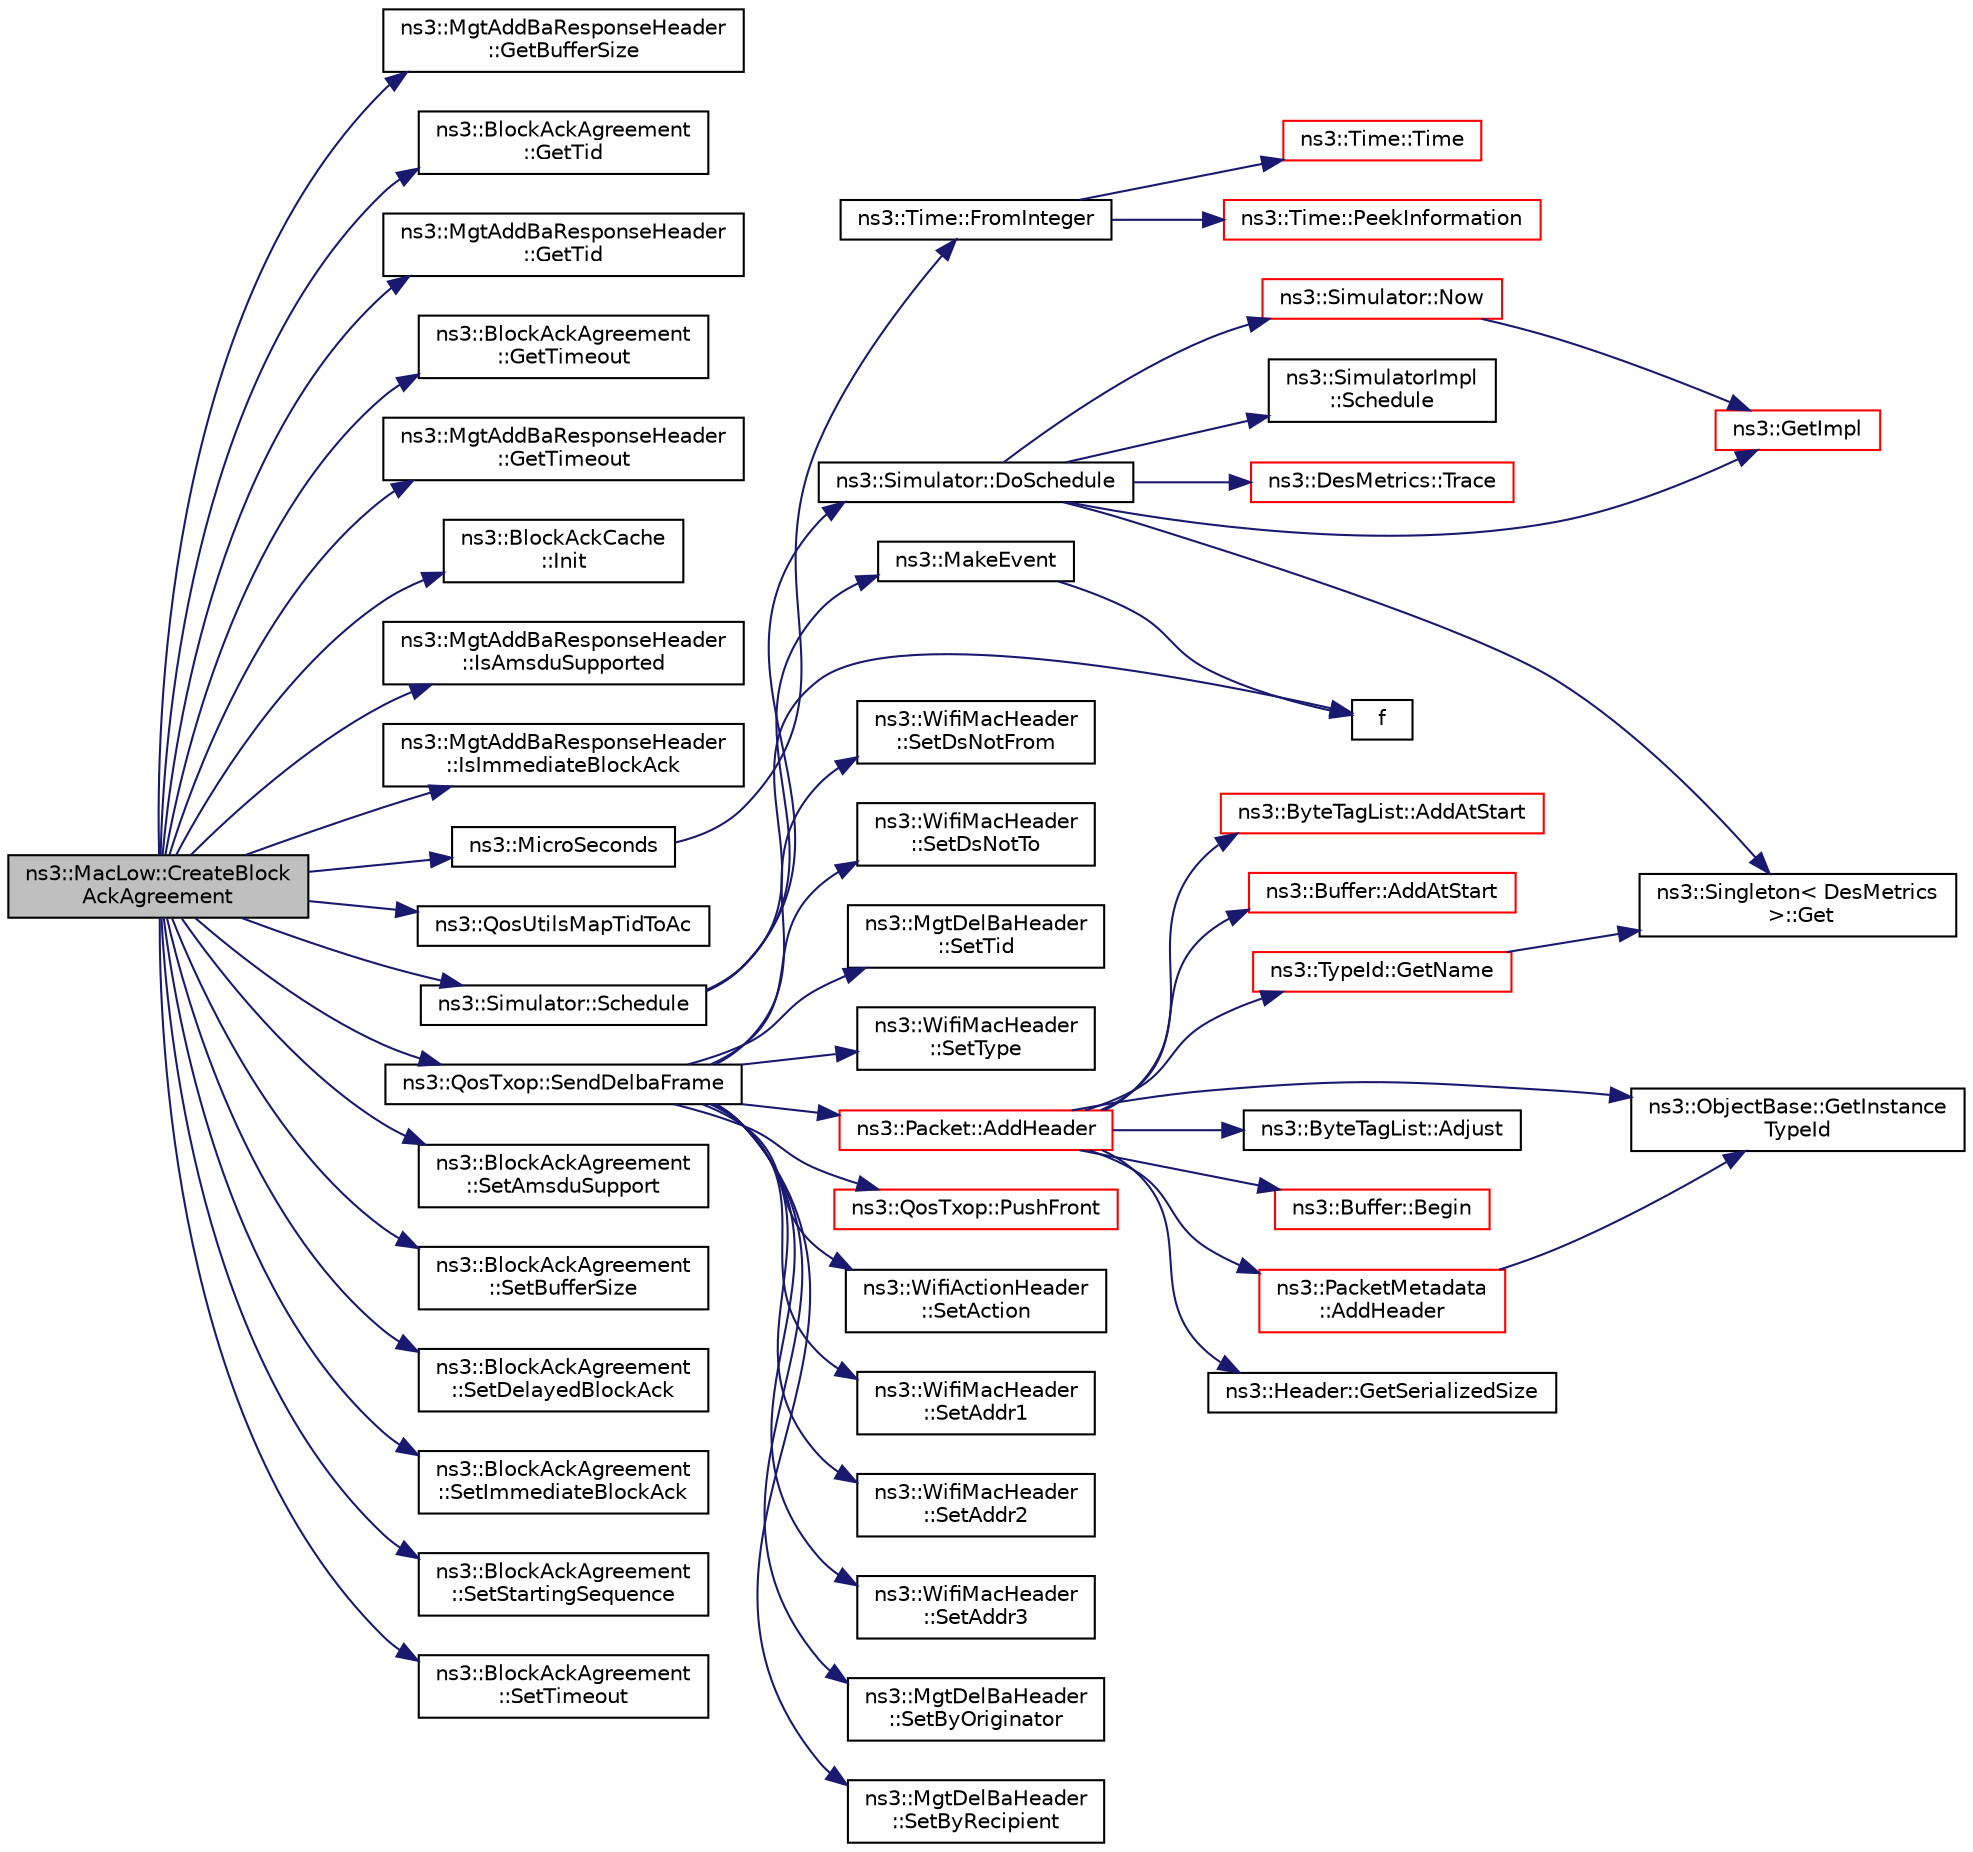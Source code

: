 digraph "ns3::MacLow::CreateBlockAckAgreement"
{
 // LATEX_PDF_SIZE
  edge [fontname="Helvetica",fontsize="10",labelfontname="Helvetica",labelfontsize="10"];
  node [fontname="Helvetica",fontsize="10",shape=record];
  rankdir="LR";
  Node1 [label="ns3::MacLow::CreateBlock\lAckAgreement",height=0.2,width=0.4,color="black", fillcolor="grey75", style="filled", fontcolor="black",tooltip=" "];
  Node1 -> Node2 [color="midnightblue",fontsize="10",style="solid",fontname="Helvetica"];
  Node2 [label="ns3::MgtAddBaResponseHeader\l::GetBufferSize",height=0.2,width=0.4,color="black", fillcolor="white", style="filled",URL="$classns3_1_1_mgt_add_ba_response_header.html#a486d93958d3e9c512fbcd84b78923b34",tooltip="Return the buffer size."];
  Node1 -> Node3 [color="midnightblue",fontsize="10",style="solid",fontname="Helvetica"];
  Node3 [label="ns3::BlockAckAgreement\l::GetTid",height=0.2,width=0.4,color="black", fillcolor="white", style="filled",URL="$classns3_1_1_block_ack_agreement.html#a92cf01f31ffd2a7dadb2c46e94ee6f2c",tooltip="Return the Traffic ID (TID)."];
  Node1 -> Node4 [color="midnightblue",fontsize="10",style="solid",fontname="Helvetica"];
  Node4 [label="ns3::MgtAddBaResponseHeader\l::GetTid",height=0.2,width=0.4,color="black", fillcolor="white", style="filled",URL="$classns3_1_1_mgt_add_ba_response_header.html#ac6a22733d007a7f6d46b7d247d72999a",tooltip="Return the Traffic ID (TID)."];
  Node1 -> Node5 [color="midnightblue",fontsize="10",style="solid",fontname="Helvetica"];
  Node5 [label="ns3::BlockAckAgreement\l::GetTimeout",height=0.2,width=0.4,color="black", fillcolor="white", style="filled",URL="$classns3_1_1_block_ack_agreement.html#a3bb6c5de52f721d50b59d9299094f85c",tooltip="Return the timeout."];
  Node1 -> Node6 [color="midnightblue",fontsize="10",style="solid",fontname="Helvetica"];
  Node6 [label="ns3::MgtAddBaResponseHeader\l::GetTimeout",height=0.2,width=0.4,color="black", fillcolor="white", style="filled",URL="$classns3_1_1_mgt_add_ba_response_header.html#a6ab3150c36814d89f363c5f0f5dff219",tooltip="Return the timeout."];
  Node1 -> Node7 [color="midnightblue",fontsize="10",style="solid",fontname="Helvetica"];
  Node7 [label="ns3::BlockAckCache\l::Init",height=0.2,width=0.4,color="black", fillcolor="white", style="filled",URL="$classns3_1_1_block_ack_cache.html#a38bbf9991bacc70374daf9b9f59731e1",tooltip="Initialization function."];
  Node1 -> Node8 [color="midnightblue",fontsize="10",style="solid",fontname="Helvetica"];
  Node8 [label="ns3::MgtAddBaResponseHeader\l::IsAmsduSupported",height=0.2,width=0.4,color="black", fillcolor="white", style="filled",URL="$classns3_1_1_mgt_add_ba_response_header.html#a39ae5439848b0eceb4e5635664921257",tooltip="Return whether A-MSDU capability is supported."];
  Node1 -> Node9 [color="midnightblue",fontsize="10",style="solid",fontname="Helvetica"];
  Node9 [label="ns3::MgtAddBaResponseHeader\l::IsImmediateBlockAck",height=0.2,width=0.4,color="black", fillcolor="white", style="filled",URL="$classns3_1_1_mgt_add_ba_response_header.html#a37240968bb2f2856d72d691dd1b74809",tooltip="Return whether the Block Ack policy is immediate Block Ack."];
  Node1 -> Node10 [color="midnightblue",fontsize="10",style="solid",fontname="Helvetica"];
  Node10 [label="ns3::MicroSeconds",height=0.2,width=0.4,color="black", fillcolor="white", style="filled",URL="$group__timecivil.html#ga17465a639c8d1464e76538afdd78a9f0",tooltip="Construct a Time in the indicated unit."];
  Node10 -> Node11 [color="midnightblue",fontsize="10",style="solid",fontname="Helvetica"];
  Node11 [label="ns3::Time::FromInteger",height=0.2,width=0.4,color="black", fillcolor="white", style="filled",URL="$classns3_1_1_time.html#a3e742c67b2764e75ff95f9b754d43fe9",tooltip="Create a Time equal to value in unit unit."];
  Node11 -> Node12 [color="midnightblue",fontsize="10",style="solid",fontname="Helvetica"];
  Node12 [label="ns3::Time::Time",height=0.2,width=0.4,color="red", fillcolor="white", style="filled",URL="$classns3_1_1_time.html#a8a39dc1b8cbbd7fe6d940e492d1b925e",tooltip="Default constructor, with value 0."];
  Node11 -> Node15 [color="midnightblue",fontsize="10",style="solid",fontname="Helvetica"];
  Node15 [label="ns3::Time::PeekInformation",height=0.2,width=0.4,color="red", fillcolor="white", style="filled",URL="$classns3_1_1_time.html#a0b023c55c20582aa7c1781aacf128034",tooltip="Get the Information record for timeUnit for the current Resolution."];
  Node1 -> Node20 [color="midnightblue",fontsize="10",style="solid",fontname="Helvetica"];
  Node20 [label="ns3::QosUtilsMapTidToAc",height=0.2,width=0.4,color="black", fillcolor="white", style="filled",URL="$group__wifi.html#ga4e36efcff6dd83eaee42e1af0de43d48",tooltip="Maps TID (Traffic ID) to Access classes."];
  Node1 -> Node21 [color="midnightblue",fontsize="10",style="solid",fontname="Helvetica"];
  Node21 [label="ns3::Simulator::Schedule",height=0.2,width=0.4,color="black", fillcolor="white", style="filled",URL="$classns3_1_1_simulator.html#a3da7d28335c8ac0e3e86781f766df241",tooltip="Schedule an event to expire after delay."];
  Node21 -> Node22 [color="midnightblue",fontsize="10",style="solid",fontname="Helvetica"];
  Node22 [label="ns3::Simulator::DoSchedule",height=0.2,width=0.4,color="black", fillcolor="white", style="filled",URL="$classns3_1_1_simulator.html#a47af23973938819bdc89cb2807e09ed5",tooltip="Implementation of the various Schedule methods."];
  Node22 -> Node23 [color="midnightblue",fontsize="10",style="solid",fontname="Helvetica"];
  Node23 [label="ns3::Singleton\< DesMetrics\l \>::Get",height=0.2,width=0.4,color="black", fillcolor="white", style="filled",URL="$classns3_1_1_singleton.html#a80a2cd3c25a27ea72add7a9f7a141ffa",tooltip="Get a pointer to the singleton instance."];
  Node22 -> Node24 [color="midnightblue",fontsize="10",style="solid",fontname="Helvetica"];
  Node24 [label="ns3::GetImpl",height=0.2,width=0.4,color="red", fillcolor="white", style="filled",URL="$group__simulator.html#ga42eb4eddad41528d4d99794a3dae3fd0",tooltip="Get the SimulatorImpl singleton."];
  Node22 -> Node60 [color="midnightblue",fontsize="10",style="solid",fontname="Helvetica"];
  Node60 [label="ns3::Simulator::Now",height=0.2,width=0.4,color="red", fillcolor="white", style="filled",URL="$classns3_1_1_simulator.html#ac3178fa975b419f7875e7105be122800",tooltip="Return the current simulation virtual time."];
  Node60 -> Node24 [color="midnightblue",fontsize="10",style="solid",fontname="Helvetica"];
  Node22 -> Node74 [color="midnightblue",fontsize="10",style="solid",fontname="Helvetica"];
  Node74 [label="ns3::SimulatorImpl\l::Schedule",height=0.2,width=0.4,color="black", fillcolor="white", style="filled",URL="$classns3_1_1_simulator_impl.html#a24eac97ca7dc0e64162e3596064cfb5c",tooltip="Schedule a future event execution (in the same context)."];
  Node22 -> Node75 [color="midnightblue",fontsize="10",style="solid",fontname="Helvetica"];
  Node75 [label="ns3::DesMetrics::Trace",height=0.2,width=0.4,color="red", fillcolor="white", style="filled",URL="$classns3_1_1_des_metrics.html#ab7c6c097412d0398affbc9f8d2643160",tooltip="Trace an event to self at the time it is scheduled."];
  Node21 -> Node82 [color="midnightblue",fontsize="10",style="solid",fontname="Helvetica"];
  Node82 [label="f",height=0.2,width=0.4,color="black", fillcolor="white", style="filled",URL="$80211b_8c.html#ae7ffc1a8f84fa47a0812b2f2b9627132",tooltip=" "];
  Node21 -> Node83 [color="midnightblue",fontsize="10",style="solid",fontname="Helvetica"];
  Node83 [label="ns3::MakeEvent",height=0.2,width=0.4,color="black", fillcolor="white", style="filled",URL="$group__makeeventfnptr.html#ga289a28a2497c18a9bd299e5e2014094b",tooltip="Make an EventImpl from a function pointer taking varying numbers of arguments."];
  Node83 -> Node82 [color="midnightblue",fontsize="10",style="solid",fontname="Helvetica"];
  Node1 -> Node84 [color="midnightblue",fontsize="10",style="solid",fontname="Helvetica"];
  Node84 [label="ns3::QosTxop::SendDelbaFrame",height=0.2,width=0.4,color="black", fillcolor="white", style="filled",URL="$classns3_1_1_qos_txop.html#aa05a8b97a1b5f7bb4589ad12ac2c08c5",tooltip="Sends DELBA frame to cancel a block ack agreement with STA addressed by addr for TID tid."];
  Node84 -> Node85 [color="midnightblue",fontsize="10",style="solid",fontname="Helvetica"];
  Node85 [label="ns3::Packet::AddHeader",height=0.2,width=0.4,color="red", fillcolor="white", style="filled",URL="$classns3_1_1_packet.html#a465108c595a0bc592095cbcab1832ed8",tooltip="Add header to this packet."];
  Node85 -> Node86 [color="midnightblue",fontsize="10",style="solid",fontname="Helvetica"];
  Node86 [label="ns3::ByteTagList::AddAtStart",height=0.2,width=0.4,color="red", fillcolor="white", style="filled",URL="$classns3_1_1_byte_tag_list.html#acb4563fbe4299c55af41ba7a166b71d5",tooltip="Make sure that all offsets are bigger than prependOffset which represents the location where new byte..."];
  Node85 -> Node92 [color="midnightblue",fontsize="10",style="solid",fontname="Helvetica"];
  Node92 [label="ns3::Buffer::AddAtStart",height=0.2,width=0.4,color="red", fillcolor="white", style="filled",URL="$classns3_1_1_buffer.html#a8abd8164c3671d3dadc98fc66fade7b1",tooltip=" "];
  Node85 -> Node102 [color="midnightblue",fontsize="10",style="solid",fontname="Helvetica"];
  Node102 [label="ns3::PacketMetadata\l::AddHeader",height=0.2,width=0.4,color="red", fillcolor="white", style="filled",URL="$classns3_1_1_packet_metadata.html#abdce736c4c5f647242f0808c0d2f9249",tooltip="Add an header."];
  Node102 -> Node37 [color="midnightblue",fontsize="10",style="solid",fontname="Helvetica"];
  Node37 [label="ns3::ObjectBase::GetInstance\lTypeId",height=0.2,width=0.4,color="black", fillcolor="white", style="filled",URL="$classns3_1_1_object_base.html#abe5b43a6f5b99a92a4c3122db31f06fb",tooltip="Get the most derived TypeId for this Object."];
  Node85 -> Node120 [color="midnightblue",fontsize="10",style="solid",fontname="Helvetica"];
  Node120 [label="ns3::ByteTagList::Adjust",height=0.2,width=0.4,color="black", fillcolor="white", style="filled",URL="$classns3_1_1_byte_tag_list.html#a1fec06d7e6daaf8039cf2a148e4090f2",tooltip="Adjust the offsets stored internally by the adjustment delta."];
  Node85 -> Node121 [color="midnightblue",fontsize="10",style="solid",fontname="Helvetica"];
  Node121 [label="ns3::Buffer::Begin",height=0.2,width=0.4,color="red", fillcolor="white", style="filled",URL="$classns3_1_1_buffer.html#acb977a0179de9abe4e295ce22023b4ca",tooltip=" "];
  Node85 -> Node37 [color="midnightblue",fontsize="10",style="solid",fontname="Helvetica"];
  Node85 -> Node33 [color="midnightblue",fontsize="10",style="solid",fontname="Helvetica"];
  Node33 [label="ns3::TypeId::GetName",height=0.2,width=0.4,color="red", fillcolor="white", style="filled",URL="$classns3_1_1_type_id.html#abc4965475a579c2afdc668d7a7d58374",tooltip="Get the name."];
  Node33 -> Node23 [color="midnightblue",fontsize="10",style="solid",fontname="Helvetica"];
  Node85 -> Node122 [color="midnightblue",fontsize="10",style="solid",fontname="Helvetica"];
  Node122 [label="ns3::Header::GetSerializedSize",height=0.2,width=0.4,color="black", fillcolor="white", style="filled",URL="$classns3_1_1_header.html#a6ef0497eabc1b1fb0ad42738eb73f934",tooltip=" "];
  Node84 -> Node124 [color="midnightblue",fontsize="10",style="solid",fontname="Helvetica"];
  Node124 [label="ns3::QosTxop::PushFront",height=0.2,width=0.4,color="red", fillcolor="white", style="filled",URL="$classns3_1_1_qos_txop.html#a9fc6dae18ae52d714c301e586afa1220",tooltip=" "];
  Node84 -> Node247 [color="midnightblue",fontsize="10",style="solid",fontname="Helvetica"];
  Node247 [label="ns3::WifiActionHeader\l::SetAction",height=0.2,width=0.4,color="black", fillcolor="white", style="filled",URL="$classns3_1_1_wifi_action_header.html#ab904b1e476e1dd0e0426c84c5970a2eb",tooltip="Set action for this Action header."];
  Node84 -> Node248 [color="midnightblue",fontsize="10",style="solid",fontname="Helvetica"];
  Node248 [label="ns3::WifiMacHeader\l::SetAddr1",height=0.2,width=0.4,color="black", fillcolor="white", style="filled",URL="$classns3_1_1_wifi_mac_header.html#a6478a02b80d5c01657714c5c7a0ae1cb",tooltip="Fill the Address 1 field with the given address."];
  Node84 -> Node249 [color="midnightblue",fontsize="10",style="solid",fontname="Helvetica"];
  Node249 [label="ns3::WifiMacHeader\l::SetAddr2",height=0.2,width=0.4,color="black", fillcolor="white", style="filled",URL="$classns3_1_1_wifi_mac_header.html#ab6a0efdc43d39b5da5d17eae9665271d",tooltip="Fill the Address 2 field with the given address."];
  Node84 -> Node250 [color="midnightblue",fontsize="10",style="solid",fontname="Helvetica"];
  Node250 [label="ns3::WifiMacHeader\l::SetAddr3",height=0.2,width=0.4,color="black", fillcolor="white", style="filled",URL="$classns3_1_1_wifi_mac_header.html#ace2fd1624db247bd42cbe9182996bb0e",tooltip="Fill the Address 3 field with the given address."];
  Node84 -> Node251 [color="midnightblue",fontsize="10",style="solid",fontname="Helvetica"];
  Node251 [label="ns3::MgtDelBaHeader\l::SetByOriginator",height=0.2,width=0.4,color="black", fillcolor="white", style="filled",URL="$classns3_1_1_mgt_del_ba_header.html#a57adafa240048133ccf436c521f8d04d",tooltip="Set the initiator bit in the DELBA."];
  Node84 -> Node252 [color="midnightblue",fontsize="10",style="solid",fontname="Helvetica"];
  Node252 [label="ns3::MgtDelBaHeader\l::SetByRecipient",height=0.2,width=0.4,color="black", fillcolor="white", style="filled",URL="$classns3_1_1_mgt_del_ba_header.html#aa8135aee62ccc1cab7c9a6e881fa7c41",tooltip="Un-set the initiator bit in the DELBA."];
  Node84 -> Node253 [color="midnightblue",fontsize="10",style="solid",fontname="Helvetica"];
  Node253 [label="ns3::WifiMacHeader\l::SetDsNotFrom",height=0.2,width=0.4,color="black", fillcolor="white", style="filled",URL="$classns3_1_1_wifi_mac_header.html#a02edeb349da4aacc6b376fcf76ff99cc",tooltip="Un-set the From DS bit in the Frame Control field."];
  Node84 -> Node254 [color="midnightblue",fontsize="10",style="solid",fontname="Helvetica"];
  Node254 [label="ns3::WifiMacHeader\l::SetDsNotTo",height=0.2,width=0.4,color="black", fillcolor="white", style="filled",URL="$classns3_1_1_wifi_mac_header.html#a977cd5a09062bfc3660a23acdebd75ec",tooltip="Un-set the To DS bit in the Frame Control field."];
  Node84 -> Node255 [color="midnightblue",fontsize="10",style="solid",fontname="Helvetica"];
  Node255 [label="ns3::MgtDelBaHeader\l::SetTid",height=0.2,width=0.4,color="black", fillcolor="white", style="filled",URL="$classns3_1_1_mgt_del_ba_header.html#a05bf6b80d0b7b689a6915435c6b26f2f",tooltip="Set Traffic ID (TID)."];
  Node84 -> Node256 [color="midnightblue",fontsize="10",style="solid",fontname="Helvetica"];
  Node256 [label="ns3::WifiMacHeader\l::SetType",height=0.2,width=0.4,color="black", fillcolor="white", style="filled",URL="$classns3_1_1_wifi_mac_header.html#a71172371f11f1cfcb3912bb03134c285",tooltip="Set Type/Subtype values with the correct values depending on the given type."];
  Node1 -> Node257 [color="midnightblue",fontsize="10",style="solid",fontname="Helvetica"];
  Node257 [label="ns3::BlockAckAgreement\l::SetAmsduSupport",height=0.2,width=0.4,color="black", fillcolor="white", style="filled",URL="$classns3_1_1_block_ack_agreement.html#a8597f6b15616bc0faac1e35966cda24f",tooltip="Enable or disable A-MSDU support."];
  Node1 -> Node258 [color="midnightblue",fontsize="10",style="solid",fontname="Helvetica"];
  Node258 [label="ns3::BlockAckAgreement\l::SetBufferSize",height=0.2,width=0.4,color="black", fillcolor="white", style="filled",URL="$classns3_1_1_block_ack_agreement.html#a78071664adb9207a45124d882b1860c8",tooltip="Set buffer size."];
  Node1 -> Node259 [color="midnightblue",fontsize="10",style="solid",fontname="Helvetica"];
  Node259 [label="ns3::BlockAckAgreement\l::SetDelayedBlockAck",height=0.2,width=0.4,color="black", fillcolor="white", style="filled",URL="$classns3_1_1_block_ack_agreement.html#a306b340b9e9f05cbd5fedd3a412aa6ca",tooltip="Set block ack policy to delayed Ack."];
  Node1 -> Node260 [color="midnightblue",fontsize="10",style="solid",fontname="Helvetica"];
  Node260 [label="ns3::BlockAckAgreement\l::SetImmediateBlockAck",height=0.2,width=0.4,color="black", fillcolor="white", style="filled",URL="$classns3_1_1_block_ack_agreement.html#a10cc1c1547def33759fd958ff5cfe8b2",tooltip="Set block ack policy to immediate Ack."];
  Node1 -> Node261 [color="midnightblue",fontsize="10",style="solid",fontname="Helvetica"];
  Node261 [label="ns3::BlockAckAgreement\l::SetStartingSequence",height=0.2,width=0.4,color="black", fillcolor="white", style="filled",URL="$classns3_1_1_block_ack_agreement.html#a2845733071e12a0f049bb7a90e174d61",tooltip="Set starting sequence number."];
  Node1 -> Node262 [color="midnightblue",fontsize="10",style="solid",fontname="Helvetica"];
  Node262 [label="ns3::BlockAckAgreement\l::SetTimeout",height=0.2,width=0.4,color="black", fillcolor="white", style="filled",URL="$classns3_1_1_block_ack_agreement.html#aad0a85e49e6e939a2d23094acf871c7b",tooltip="Set timeout."];
}
